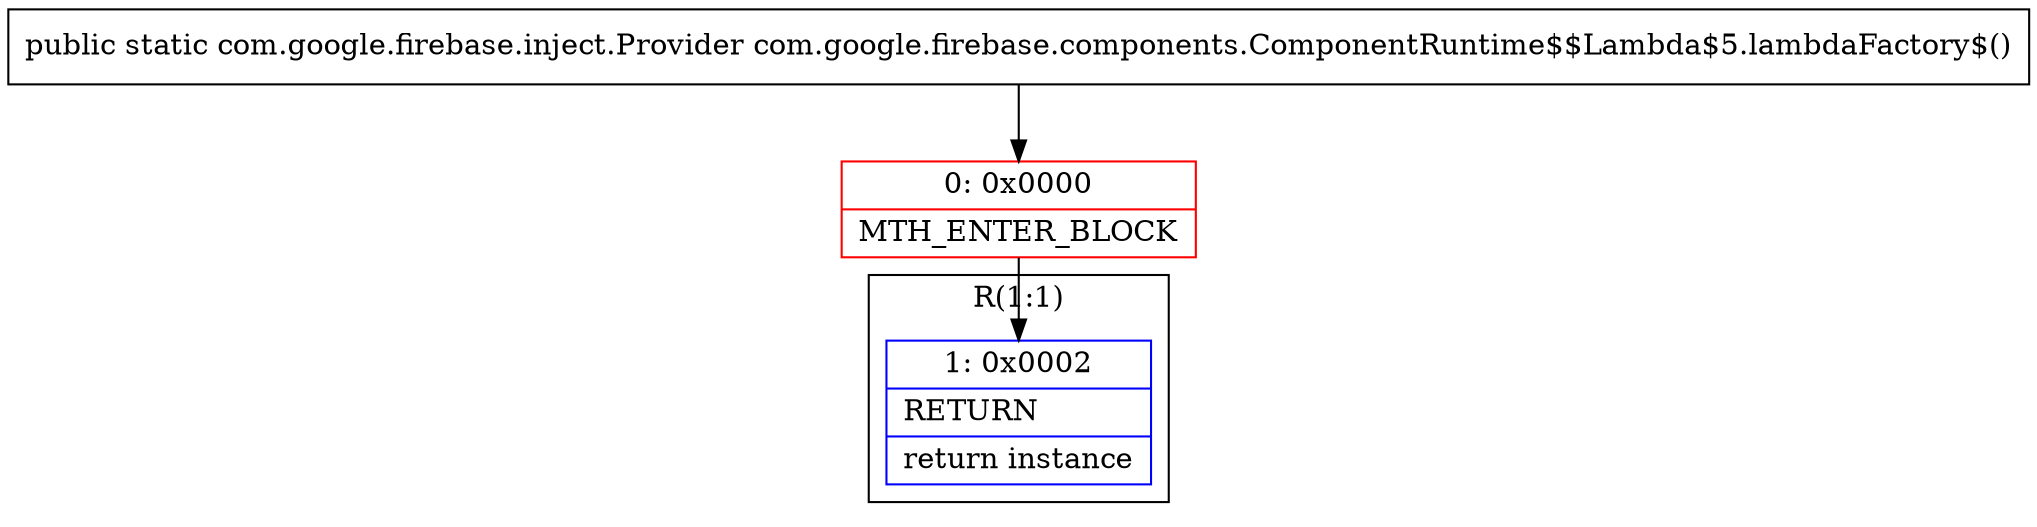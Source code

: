 digraph "CFG forcom.google.firebase.components.ComponentRuntime$$Lambda$5.lambdaFactory$()Lcom\/google\/firebase\/inject\/Provider;" {
subgraph cluster_Region_1981056351 {
label = "R(1:1)";
node [shape=record,color=blue];
Node_1 [shape=record,label="{1\:\ 0x0002|RETURN\l|return instance\l}"];
}
Node_0 [shape=record,color=red,label="{0\:\ 0x0000|MTH_ENTER_BLOCK\l}"];
MethodNode[shape=record,label="{public static com.google.firebase.inject.Provider com.google.firebase.components.ComponentRuntime$$Lambda$5.lambdaFactory$() }"];
MethodNode -> Node_0;
Node_0 -> Node_1;
}

